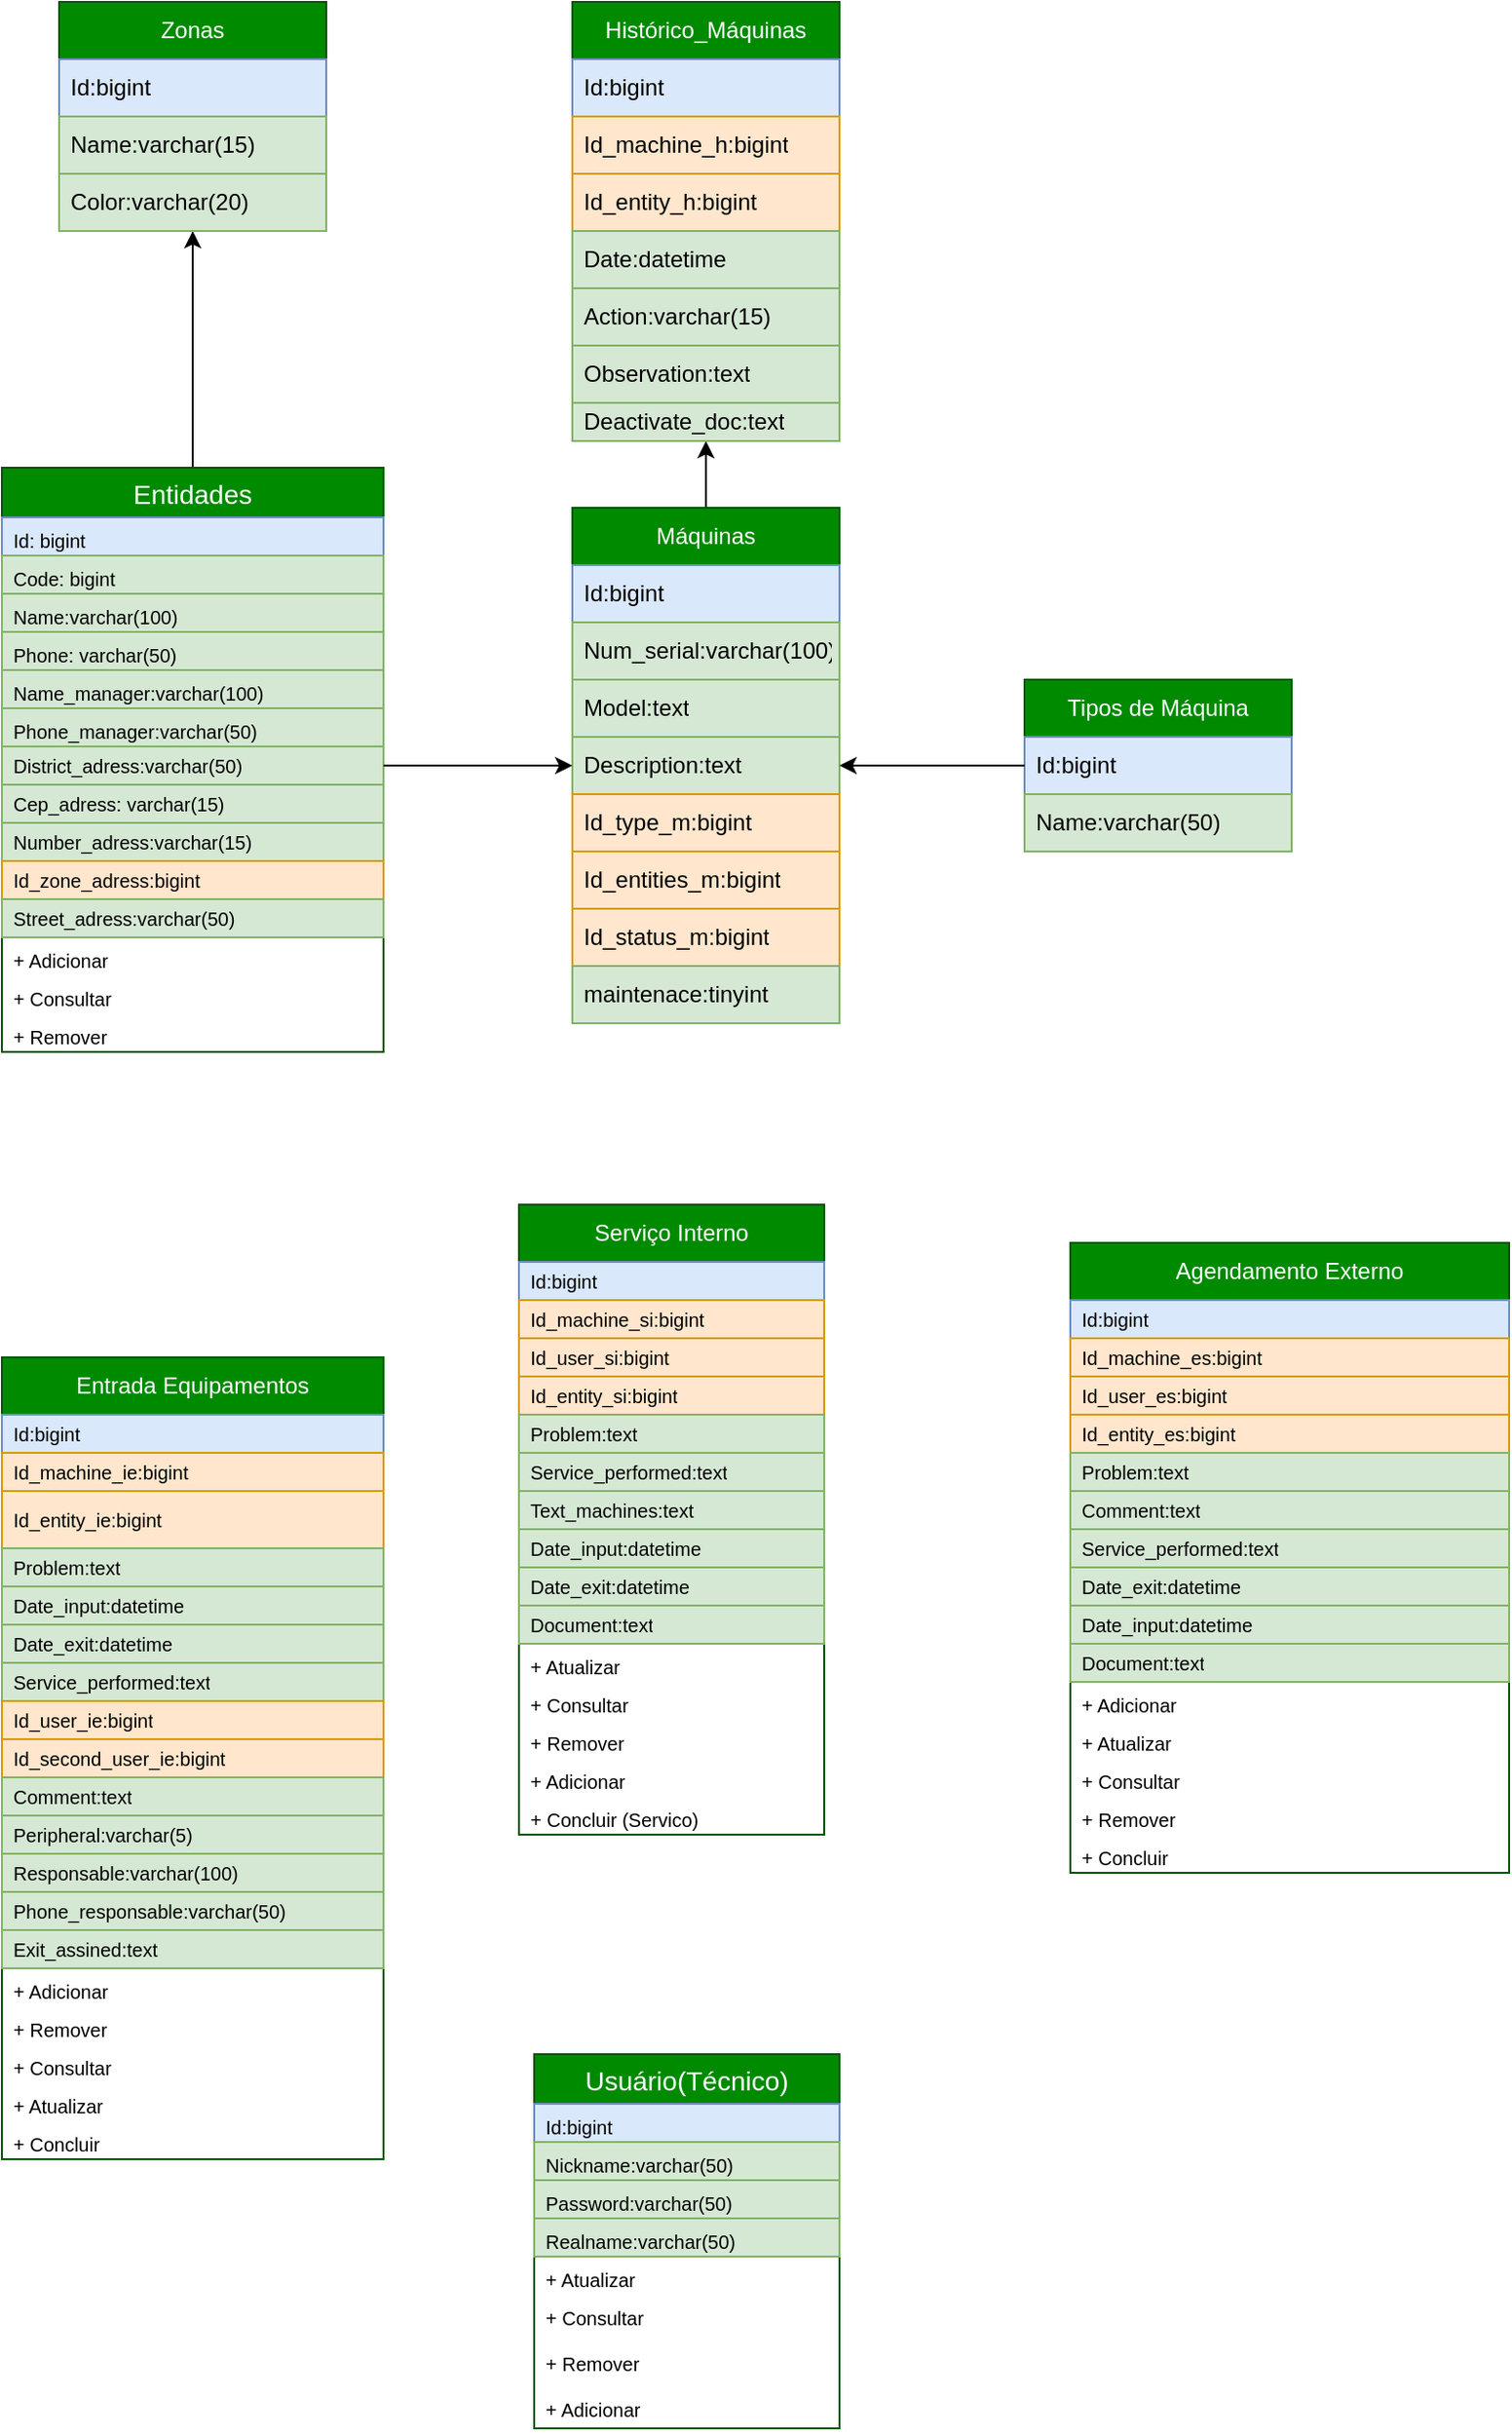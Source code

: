 <mxfile version="21.6.7" type="github">
  <diagram id="jhH0rVAZ2vCAp0ZQUBY2" name="Página-1">
    <mxGraphModel dx="2200" dy="2364" grid="1" gridSize="10" guides="1" tooltips="1" connect="1" arrows="1" fold="1" page="1" pageScale="1" pageWidth="827" pageHeight="1169" math="0" shadow="0">
      <root>
        <mxCell id="0" />
        <mxCell id="1" parent="0" />
        <mxCell id="HRyGoy-bqbEOZROaMwTN-1" value="Usuário(Técnico)" style="swimlane;fontStyle=0;childLayout=stackLayout;horizontal=1;startSize=26;horizontalStack=0;resizeParent=1;resizeParentMax=0;resizeLast=0;collapsible=1;marginBottom=0;align=center;fontSize=14;fillColor=#008a00;fontColor=#ffffff;strokeColor=#005700;" parent="1" vertex="1">
          <mxGeometry x="309" y="635" width="160" height="196" as="geometry" />
        </mxCell>
        <mxCell id="HRyGoy-bqbEOZROaMwTN-2" value="Id:bigint" style="text;strokeColor=#6c8ebf;fillColor=#dae8fc;spacingLeft=4;spacingRight=4;overflow=hidden;rotatable=0;points=[[0,0.5],[1,0.5]];portConstraint=eastwest;fontSize=10;spacing=2;spacingTop=0;" parent="HRyGoy-bqbEOZROaMwTN-1" vertex="1">
          <mxGeometry y="26" width="160" height="20" as="geometry" />
        </mxCell>
        <mxCell id="HRyGoy-bqbEOZROaMwTN-3" value="Nickname:varchar(50)" style="text;strokeColor=#82b366;fillColor=#d5e8d4;spacingLeft=4;spacingRight=4;overflow=hidden;rotatable=0;points=[[0,0.5],[1,0.5]];portConstraint=eastwest;fontSize=10;spacing=2;spacingTop=0;" parent="HRyGoy-bqbEOZROaMwTN-1" vertex="1">
          <mxGeometry y="46" width="160" height="20" as="geometry" />
        </mxCell>
        <mxCell id="HRyGoy-bqbEOZROaMwTN-4" value="Password:varchar(50)" style="text;strokeColor=#82b366;fillColor=#d5e8d4;spacingLeft=4;spacingRight=4;overflow=hidden;rotatable=0;points=[[0,0.5],[1,0.5]];portConstraint=eastwest;fontSize=10;spacing=2;spacingTop=0;" parent="HRyGoy-bqbEOZROaMwTN-1" vertex="1">
          <mxGeometry y="66" width="160" height="20" as="geometry" />
        </mxCell>
        <mxCell id="HRyGoy-bqbEOZROaMwTN-5" value="Realname:varchar(50)" style="text;strokeColor=#82b366;fillColor=#d5e8d4;spacingLeft=4;spacingRight=4;overflow=hidden;rotatable=0;points=[[0,0.5],[1,0.5]];portConstraint=eastwest;fontSize=10;spacing=2;spacingTop=0;" parent="HRyGoy-bqbEOZROaMwTN-1" vertex="1">
          <mxGeometry y="86" width="160" height="20" as="geometry" />
        </mxCell>
        <mxCell id="HRyGoy-bqbEOZROaMwTN-100" value="+ Atualizar" style="text;spacingLeft=4;spacingRight=4;overflow=hidden;rotatable=0;points=[[0,0.5],[1,0.5]];portConstraint=eastwest;fontSize=10;" parent="HRyGoy-bqbEOZROaMwTN-1" vertex="1">
          <mxGeometry y="106" width="160" height="20" as="geometry" />
        </mxCell>
        <mxCell id="HRyGoy-bqbEOZROaMwTN-99" value="+ Consultar" style="text;spacingLeft=4;spacingRight=4;overflow=hidden;rotatable=0;points=[[0,0.5],[1,0.5]];portConstraint=eastwest;fontSize=10;" parent="HRyGoy-bqbEOZROaMwTN-1" vertex="1">
          <mxGeometry y="126" width="160" height="24" as="geometry" />
        </mxCell>
        <mxCell id="HRyGoy-bqbEOZROaMwTN-98" value="+ Remover" style="text;spacingLeft=4;spacingRight=4;overflow=hidden;rotatable=0;points=[[0,0.5],[1,0.5]];portConstraint=eastwest;fontSize=10;" parent="HRyGoy-bqbEOZROaMwTN-1" vertex="1">
          <mxGeometry y="150" width="160" height="24" as="geometry" />
        </mxCell>
        <mxCell id="HRyGoy-bqbEOZROaMwTN-101" value="+ Adicionar" style="text;spacingLeft=4;spacingRight=4;overflow=hidden;rotatable=0;points=[[0,0.5],[1,0.5]];portConstraint=eastwest;fontSize=10;" parent="HRyGoy-bqbEOZROaMwTN-1" vertex="1">
          <mxGeometry y="174" width="160" height="22" as="geometry" />
        </mxCell>
        <mxCell id="5Dbo4IFUf-cEWgBnjJbT-6" style="edgeStyle=orthogonalEdgeStyle;rounded=0;orthogonalLoop=1;jettySize=auto;html=1;entryX=0.5;entryY=1;entryDx=0;entryDy=0;" parent="1" source="HRyGoy-bqbEOZROaMwTN-12" target="J3NY9IiLI2Scwx7a_72_-1" edge="1">
          <mxGeometry relative="1" as="geometry" />
        </mxCell>
        <mxCell id="HRyGoy-bqbEOZROaMwTN-12" value="Entidades" style="swimlane;fontStyle=0;childLayout=stackLayout;horizontal=1;startSize=26;horizontalStack=0;resizeParent=1;resizeParentMax=0;resizeLast=0;collapsible=1;marginBottom=0;align=center;fontSize=14;fillColor=#008a00;fontColor=#ffffff;strokeColor=#005700;" parent="1" vertex="1">
          <mxGeometry x="30" y="-196" width="200" height="306" as="geometry" />
        </mxCell>
        <mxCell id="HRyGoy-bqbEOZROaMwTN-13" value="Id: bigint" style="text;strokeColor=#6c8ebf;fillColor=#dae8fc;spacingLeft=4;spacingRight=4;overflow=hidden;rotatable=0;points=[[0,0.5],[1,0.5]];portConstraint=eastwest;fontSize=10;" parent="HRyGoy-bqbEOZROaMwTN-12" vertex="1">
          <mxGeometry y="26" width="200" height="20" as="geometry" />
        </mxCell>
        <mxCell id="rhLS4Nic2qTSWlhyDRIB-1" value="Code: bigint" style="text;strokeColor=#82b366;fillColor=#d5e8d4;spacingLeft=4;spacingRight=4;overflow=hidden;rotatable=0;points=[[0,0.5],[1,0.5]];portConstraint=eastwest;fontSize=10;" parent="HRyGoy-bqbEOZROaMwTN-12" vertex="1">
          <mxGeometry y="46" width="200" height="20" as="geometry" />
        </mxCell>
        <mxCell id="HRyGoy-bqbEOZROaMwTN-14" value="Name:varchar(100)" style="text;strokeColor=#82b366;fillColor=#d5e8d4;spacingLeft=4;spacingRight=4;overflow=hidden;rotatable=0;points=[[0,0.5],[1,0.5]];portConstraint=eastwest;fontSize=10;" parent="HRyGoy-bqbEOZROaMwTN-12" vertex="1">
          <mxGeometry y="66" width="200" height="20" as="geometry" />
        </mxCell>
        <mxCell id="HRyGoy-bqbEOZROaMwTN-17" value="Phone: varchar(50)" style="text;strokeColor=#82b366;fillColor=#d5e8d4;spacingLeft=4;spacingRight=4;overflow=hidden;rotatable=0;points=[[0,0.5],[1,0.5]];portConstraint=eastwest;fontSize=10;" parent="HRyGoy-bqbEOZROaMwTN-12" vertex="1">
          <mxGeometry y="86" width="200" height="20" as="geometry" />
        </mxCell>
        <mxCell id="HRyGoy-bqbEOZROaMwTN-18" value="Name_manager:varchar(100)" style="text;strokeColor=#82b366;fillColor=#d5e8d4;spacingLeft=4;spacingRight=4;overflow=hidden;rotatable=0;points=[[0,0.5],[1,0.5]];portConstraint=eastwest;fontSize=10;" parent="HRyGoy-bqbEOZROaMwTN-12" vertex="1">
          <mxGeometry y="106" width="200" height="20" as="geometry" />
        </mxCell>
        <mxCell id="HRyGoy-bqbEOZROaMwTN-19" value="Phone_manager:varchar(50)" style="text;strokeColor=#82b366;fillColor=#d5e8d4;spacingLeft=4;spacingRight=4;overflow=hidden;rotatable=0;points=[[0,0.5],[1,0.5]];portConstraint=eastwest;fontSize=10;" parent="HRyGoy-bqbEOZROaMwTN-12" vertex="1">
          <mxGeometry y="126" width="200" height="20" as="geometry" />
        </mxCell>
        <mxCell id="HRyGoy-bqbEOZROaMwTN-63" value="District_adress:varchar(50)" style="text;strokeColor=#82b366;fillColor=#d5e8d4;align=left;verticalAlign=middle;spacingLeft=4;spacingRight=4;overflow=hidden;points=[[0,0.5],[1,0.5]];portConstraint=eastwest;rotatable=0;whiteSpace=wrap;html=1;fontSize=10;" parent="HRyGoy-bqbEOZROaMwTN-12" vertex="1">
          <mxGeometry y="146" width="200" height="20" as="geometry" />
        </mxCell>
        <mxCell id="HRyGoy-bqbEOZROaMwTN-67" value="Cep_adress: varchar(15)" style="text;strokeColor=#82b366;fillColor=#d5e8d4;align=left;verticalAlign=middle;spacingLeft=4;spacingRight=4;overflow=hidden;points=[[0,0.5],[1,0.5]];portConstraint=eastwest;rotatable=0;whiteSpace=wrap;html=1;fontSize=10;" parent="HRyGoy-bqbEOZROaMwTN-12" vertex="1">
          <mxGeometry y="166" width="200" height="20" as="geometry" />
        </mxCell>
        <mxCell id="HRyGoy-bqbEOZROaMwTN-66" value="Number_adress:varchar(15)" style="text;strokeColor=#82b366;fillColor=#d5e8d4;align=left;verticalAlign=middle;spacingLeft=4;spacingRight=4;overflow=hidden;points=[[0,0.5],[1,0.5]];portConstraint=eastwest;rotatable=0;whiteSpace=wrap;html=1;fontSize=10;" parent="HRyGoy-bqbEOZROaMwTN-12" vertex="1">
          <mxGeometry y="186" width="200" height="20" as="geometry" />
        </mxCell>
        <mxCell id="HRyGoy-bqbEOZROaMwTN-65" value="Id_zone_adress:bigint" style="text;strokeColor=#d79b00;fillColor=#ffe6cc;align=left;verticalAlign=middle;spacingLeft=4;spacingRight=4;overflow=hidden;points=[[0,0.5],[1,0.5]];portConstraint=eastwest;rotatable=0;whiteSpace=wrap;html=1;fontSize=10;" parent="HRyGoy-bqbEOZROaMwTN-12" vertex="1">
          <mxGeometry y="206" width="200" height="20" as="geometry" />
        </mxCell>
        <mxCell id="HRyGoy-bqbEOZROaMwTN-64" value="Street_adress:varchar(50)" style="text;strokeColor=#82b366;fillColor=#d5e8d4;align=left;verticalAlign=middle;spacingLeft=4;spacingRight=4;overflow=hidden;points=[[0,0.5],[1,0.5]];portConstraint=eastwest;rotatable=0;whiteSpace=wrap;html=1;fontSize=10;" parent="HRyGoy-bqbEOZROaMwTN-12" vertex="1">
          <mxGeometry y="226" width="200" height="20" as="geometry" />
        </mxCell>
        <mxCell id="HRyGoy-bqbEOZROaMwTN-79" value="+ Adicionar" style="text;spacingLeft=4;spacingRight=4;overflow=hidden;rotatable=0;points=[[0,0.5],[1,0.5]];portConstraint=eastwest;fontSize=10;" parent="HRyGoy-bqbEOZROaMwTN-12" vertex="1">
          <mxGeometry y="246" width="200" height="20" as="geometry" />
        </mxCell>
        <mxCell id="HRyGoy-bqbEOZROaMwTN-80" value="+ Consultar" style="text;spacingLeft=4;spacingRight=4;overflow=hidden;rotatable=0;points=[[0,0.5],[1,0.5]];portConstraint=eastwest;fontSize=10;" parent="HRyGoy-bqbEOZROaMwTN-12" vertex="1">
          <mxGeometry y="266" width="200" height="20" as="geometry" />
        </mxCell>
        <mxCell id="HRyGoy-bqbEOZROaMwTN-81" value="+ Remover" style="text;spacingLeft=4;spacingRight=4;overflow=hidden;rotatable=0;points=[[0,0.5],[1,0.5]];portConstraint=eastwest;fontSize=10;" parent="HRyGoy-bqbEOZROaMwTN-12" vertex="1">
          <mxGeometry y="286" width="200" height="20" as="geometry" />
        </mxCell>
        <mxCell id="HRyGoy-bqbEOZROaMwTN-20" value="Entrada Equipamentos" style="swimlane;fontStyle=0;childLayout=stackLayout;horizontal=1;startSize=30;horizontalStack=0;resizeParent=1;resizeParentMax=0;resizeLast=0;collapsible=1;marginBottom=0;whiteSpace=wrap;html=1;fillColor=#008a00;fontColor=#ffffff;strokeColor=#005700;" parent="1" vertex="1">
          <mxGeometry x="30" y="270" width="200" height="420" as="geometry" />
        </mxCell>
        <mxCell id="HRyGoy-bqbEOZROaMwTN-21" value="Id:bigint" style="text;strokeColor=#6c8ebf;fillColor=#dae8fc;align=left;verticalAlign=middle;spacingLeft=4;spacingRight=4;overflow=hidden;points=[[0,0.5],[1,0.5]];portConstraint=eastwest;rotatable=0;whiteSpace=wrap;html=1;fontSize=10;" parent="HRyGoy-bqbEOZROaMwTN-20" vertex="1">
          <mxGeometry y="30" width="200" height="20" as="geometry" />
        </mxCell>
        <mxCell id="HRyGoy-bqbEOZROaMwTN-22" value="Id_machine_ie:bigint" style="text;strokeColor=#d79b00;fillColor=#ffe6cc;align=left;verticalAlign=middle;spacingLeft=4;spacingRight=4;overflow=hidden;points=[[0,0.5],[1,0.5]];portConstraint=eastwest;rotatable=0;whiteSpace=wrap;html=1;fontSize=10;" parent="HRyGoy-bqbEOZROaMwTN-20" vertex="1">
          <mxGeometry y="50" width="200" height="20" as="geometry" />
        </mxCell>
        <mxCell id="QohuGBd5x0z0jERMGqDr-1" value="Id_entity_ie:bigint" style="text;strokeColor=#d79b00;fillColor=#ffe6cc;align=left;verticalAlign=middle;spacingLeft=4;spacingRight=4;overflow=hidden;points=[[0,0.5],[1,0.5]];portConstraint=eastwest;rotatable=0;whiteSpace=wrap;html=1;fontSize=10;" parent="HRyGoy-bqbEOZROaMwTN-20" vertex="1">
          <mxGeometry y="70" width="200" height="30" as="geometry" />
        </mxCell>
        <mxCell id="HRyGoy-bqbEOZROaMwTN-28" value="Problem:text" style="text;strokeColor=#82b366;fillColor=#d5e8d4;align=left;verticalAlign=middle;spacingLeft=4;spacingRight=4;overflow=hidden;points=[[0,0.5],[1,0.5]];portConstraint=eastwest;rotatable=0;whiteSpace=wrap;html=1;fontSize=10;" parent="HRyGoy-bqbEOZROaMwTN-20" vertex="1">
          <mxGeometry y="100" width="200" height="20" as="geometry" />
        </mxCell>
        <mxCell id="HRyGoy-bqbEOZROaMwTN-26" value="Date_input:datetime" style="text;strokeColor=#82b366;fillColor=#d5e8d4;align=left;verticalAlign=middle;spacingLeft=4;spacingRight=4;overflow=hidden;points=[[0,0.5],[1,0.5]];portConstraint=eastwest;rotatable=0;whiteSpace=wrap;html=1;fontSize=10;" parent="HRyGoy-bqbEOZROaMwTN-20" vertex="1">
          <mxGeometry y="120" width="200" height="20" as="geometry" />
        </mxCell>
        <mxCell id="HRyGoy-bqbEOZROaMwTN-25" value="Date_exit:datetime" style="text;strokeColor=#82b366;fillColor=#d5e8d4;align=left;verticalAlign=middle;spacingLeft=4;spacingRight=4;overflow=hidden;points=[[0,0.5],[1,0.5]];portConstraint=eastwest;rotatable=0;whiteSpace=wrap;html=1;fontSize=10;" parent="HRyGoy-bqbEOZROaMwTN-20" vertex="1">
          <mxGeometry y="140" width="200" height="20" as="geometry" />
        </mxCell>
        <mxCell id="HRyGoy-bqbEOZROaMwTN-60" value="Service_performed:text" style="text;strokeColor=#82b366;fillColor=#d5e8d4;align=left;verticalAlign=middle;spacingLeft=4;spacingRight=4;overflow=hidden;points=[[0,0.5],[1,0.5]];portConstraint=eastwest;rotatable=0;whiteSpace=wrap;html=1;fontSize=10;" parent="HRyGoy-bqbEOZROaMwTN-20" vertex="1">
          <mxGeometry y="160" width="200" height="20" as="geometry" />
        </mxCell>
        <mxCell id="HRyGoy-bqbEOZROaMwTN-27" value="Id_user_ie:bigint" style="text;strokeColor=#d79b00;fillColor=#ffe6cc;align=left;verticalAlign=middle;spacingLeft=4;spacingRight=4;overflow=hidden;points=[[0,0.5],[1,0.5]];portConstraint=eastwest;rotatable=0;whiteSpace=wrap;html=1;fontSize=10;" parent="HRyGoy-bqbEOZROaMwTN-20" vertex="1">
          <mxGeometry y="180" width="200" height="20" as="geometry" />
        </mxCell>
        <mxCell id="5Dbo4IFUf-cEWgBnjJbT-16" value="Id_second_user_ie:bigint" style="text;strokeColor=#d79b00;fillColor=#ffe6cc;align=left;verticalAlign=middle;spacingLeft=4;spacingRight=4;overflow=hidden;points=[[0,0.5],[1,0.5]];portConstraint=eastwest;rotatable=0;whiteSpace=wrap;html=1;fontSize=10;" parent="HRyGoy-bqbEOZROaMwTN-20" vertex="1">
          <mxGeometry y="200" width="200" height="20" as="geometry" />
        </mxCell>
        <mxCell id="HRyGoy-bqbEOZROaMwTN-55" value="Comment:text" style="text;strokeColor=#82b366;fillColor=#d5e8d4;align=left;verticalAlign=middle;spacingLeft=4;spacingRight=4;overflow=hidden;points=[[0,0.5],[1,0.5]];portConstraint=eastwest;rotatable=0;whiteSpace=wrap;html=1;fontSize=10;" parent="HRyGoy-bqbEOZROaMwTN-20" vertex="1">
          <mxGeometry y="220" width="200" height="20" as="geometry" />
        </mxCell>
        <mxCell id="5Dbo4IFUf-cEWgBnjJbT-13" value="Peripheral:varchar(5)" style="text;strokeColor=#82b366;fillColor=#d5e8d4;align=left;verticalAlign=middle;spacingLeft=4;spacingRight=4;overflow=hidden;points=[[0,0.5],[1,0.5]];portConstraint=eastwest;rotatable=0;whiteSpace=wrap;html=1;fontSize=10;" parent="HRyGoy-bqbEOZROaMwTN-20" vertex="1">
          <mxGeometry y="240" width="200" height="20" as="geometry" />
        </mxCell>
        <mxCell id="5Dbo4IFUf-cEWgBnjJbT-14" value="Responsable:varchar(100)" style="text;strokeColor=#82b366;fillColor=#d5e8d4;align=left;verticalAlign=middle;spacingLeft=4;spacingRight=4;overflow=hidden;points=[[0,0.5],[1,0.5]];portConstraint=eastwest;rotatable=0;whiteSpace=wrap;html=1;fontSize=10;" parent="HRyGoy-bqbEOZROaMwTN-20" vertex="1">
          <mxGeometry y="260" width="200" height="20" as="geometry" />
        </mxCell>
        <mxCell id="5Dbo4IFUf-cEWgBnjJbT-15" value="Phone_responsable:varchar(50)" style="text;strokeColor=#82b366;fillColor=#d5e8d4;align=left;verticalAlign=middle;spacingLeft=4;spacingRight=4;overflow=hidden;points=[[0,0.5],[1,0.5]];portConstraint=eastwest;rotatable=0;whiteSpace=wrap;html=1;fontSize=10;" parent="HRyGoy-bqbEOZROaMwTN-20" vertex="1">
          <mxGeometry y="280" width="200" height="20" as="geometry" />
        </mxCell>
        <mxCell id="5Dbo4IFUf-cEWgBnjJbT-17" value="Exit_assined:text" style="text;strokeColor=#82b366;fillColor=#d5e8d4;align=left;verticalAlign=middle;spacingLeft=4;spacingRight=4;overflow=hidden;points=[[0,0.5],[1,0.5]];portConstraint=eastwest;rotatable=0;whiteSpace=wrap;html=1;fontSize=10;" parent="HRyGoy-bqbEOZROaMwTN-20" vertex="1">
          <mxGeometry y="300" width="200" height="20" as="geometry" />
        </mxCell>
        <mxCell id="HRyGoy-bqbEOZROaMwTN-85" value="+ Adicionar" style="text;spacingLeft=4;spacingRight=4;overflow=hidden;rotatable=0;points=[[0,0.5],[1,0.5]];portConstraint=eastwest;fontSize=10;" parent="HRyGoy-bqbEOZROaMwTN-20" vertex="1">
          <mxGeometry y="320" width="200" height="20" as="geometry" />
        </mxCell>
        <mxCell id="HRyGoy-bqbEOZROaMwTN-87" value="+ Remover" style="text;spacingLeft=4;spacingRight=4;overflow=hidden;rotatable=0;points=[[0,0.5],[1,0.5]];portConstraint=eastwest;fontSize=10;" parent="HRyGoy-bqbEOZROaMwTN-20" vertex="1">
          <mxGeometry y="340" width="200" height="20" as="geometry" />
        </mxCell>
        <mxCell id="HRyGoy-bqbEOZROaMwTN-86" value="+ Consultar" style="text;spacingLeft=4;spacingRight=4;overflow=hidden;rotatable=0;points=[[0,0.5],[1,0.5]];portConstraint=eastwest;fontSize=10;" parent="HRyGoy-bqbEOZROaMwTN-20" vertex="1">
          <mxGeometry y="360" width="200" height="20" as="geometry" />
        </mxCell>
        <mxCell id="HRyGoy-bqbEOZROaMwTN-88" value="+ Atualizar" style="text;spacingLeft=4;spacingRight=4;overflow=hidden;rotatable=0;points=[[0,0.5],[1,0.5]];portConstraint=eastwest;fontSize=10;" parent="HRyGoy-bqbEOZROaMwTN-20" vertex="1">
          <mxGeometry y="380" width="200" height="20" as="geometry" />
        </mxCell>
        <mxCell id="rhLS4Nic2qTSWlhyDRIB-2" value="+ Concluir" style="text;spacingLeft=4;spacingRight=4;overflow=hidden;rotatable=0;points=[[0,0.5],[1,0.5]];portConstraint=eastwest;fontSize=10;" parent="HRyGoy-bqbEOZROaMwTN-20" vertex="1">
          <mxGeometry y="400" width="200" height="20" as="geometry" />
        </mxCell>
        <mxCell id="HRyGoy-bqbEOZROaMwTN-33" value="Agendamento Externo" style="swimlane;fontStyle=0;childLayout=stackLayout;horizontal=1;startSize=30;horizontalStack=0;resizeParent=1;resizeParentMax=0;resizeLast=0;collapsible=1;marginBottom=0;whiteSpace=wrap;html=1;fillColor=#008a00;strokeColor=#005700;fontColor=#ffffff;" parent="1" vertex="1">
          <mxGeometry x="590" y="210" width="230" height="330" as="geometry" />
        </mxCell>
        <mxCell id="HRyGoy-bqbEOZROaMwTN-34" value="Id:bigint" style="text;strokeColor=#6c8ebf;fillColor=#dae8fc;align=left;verticalAlign=middle;spacingLeft=4;spacingRight=4;overflow=hidden;points=[[0,0.5],[1,0.5]];portConstraint=eastwest;rotatable=0;whiteSpace=wrap;html=1;fontSize=10;" parent="HRyGoy-bqbEOZROaMwTN-33" vertex="1">
          <mxGeometry y="30" width="230" height="20" as="geometry" />
        </mxCell>
        <mxCell id="HRyGoy-bqbEOZROaMwTN-37" value="Id_machine_es:bigint" style="text;strokeColor=#d79b00;fillColor=#ffe6cc;align=left;verticalAlign=middle;spacingLeft=4;spacingRight=4;overflow=hidden;points=[[0,0.5],[1,0.5]];portConstraint=eastwest;rotatable=0;whiteSpace=wrap;html=1;fontSize=10;" parent="HRyGoy-bqbEOZROaMwTN-33" vertex="1">
          <mxGeometry y="50" width="230" height="20" as="geometry" />
        </mxCell>
        <mxCell id="QohuGBd5x0z0jERMGqDr-4" value="Id_user_es:bigint" style="text;strokeColor=#d79b00;fillColor=#ffe6cc;align=left;verticalAlign=middle;spacingLeft=4;spacingRight=4;overflow=hidden;points=[[0,0.5],[1,0.5]];portConstraint=eastwest;rotatable=0;whiteSpace=wrap;html=1;fontSize=10;" parent="HRyGoy-bqbEOZROaMwTN-33" vertex="1">
          <mxGeometry y="70" width="230" height="20" as="geometry" />
        </mxCell>
        <mxCell id="HRyGoy-bqbEOZROaMwTN-58" value="Id_entity_es:bigint" style="text;strokeColor=#d79b00;fillColor=#ffe6cc;align=left;verticalAlign=middle;spacingLeft=4;spacingRight=4;overflow=hidden;points=[[0,0.5],[1,0.5]];portConstraint=eastwest;rotatable=0;whiteSpace=wrap;html=1;fontSize=10;" parent="HRyGoy-bqbEOZROaMwTN-33" vertex="1">
          <mxGeometry y="90" width="230" height="20" as="geometry" />
        </mxCell>
        <mxCell id="HRyGoy-bqbEOZROaMwTN-42" value="Problem:text" style="text;strokeColor=#82b366;fillColor=#d5e8d4;align=left;verticalAlign=middle;spacingLeft=4;spacingRight=4;overflow=hidden;points=[[0,0.5],[1,0.5]];portConstraint=eastwest;rotatable=0;whiteSpace=wrap;html=1;fontSize=10;" parent="HRyGoy-bqbEOZROaMwTN-33" vertex="1">
          <mxGeometry y="110" width="230" height="20" as="geometry" />
        </mxCell>
        <mxCell id="HRyGoy-bqbEOZROaMwTN-41" value="Comment:text" style="text;strokeColor=#82b366;fillColor=#d5e8d4;align=left;verticalAlign=middle;spacingLeft=4;spacingRight=4;overflow=hidden;points=[[0,0.5],[1,0.5]];portConstraint=eastwest;rotatable=0;whiteSpace=wrap;html=1;fontSize=10;" parent="HRyGoy-bqbEOZROaMwTN-33" vertex="1">
          <mxGeometry y="130" width="230" height="20" as="geometry" />
        </mxCell>
        <mxCell id="HRyGoy-bqbEOZROaMwTN-56" value="Service_performed:text" style="text;strokeColor=#82b366;fillColor=#d5e8d4;align=left;verticalAlign=middle;spacingLeft=4;spacingRight=4;overflow=hidden;points=[[0,0.5],[1,0.5]];portConstraint=eastwest;rotatable=0;whiteSpace=wrap;html=1;fontSize=10;" parent="HRyGoy-bqbEOZROaMwTN-33" vertex="1">
          <mxGeometry y="150" width="230" height="20" as="geometry" />
        </mxCell>
        <mxCell id="5Dbo4IFUf-cEWgBnjJbT-27" value="Date_exit:datetime" style="text;strokeColor=#82b366;fillColor=#d5e8d4;align=left;verticalAlign=middle;spacingLeft=4;spacingRight=4;overflow=hidden;points=[[0,0.5],[1,0.5]];portConstraint=eastwest;rotatable=0;whiteSpace=wrap;html=1;fontSize=10;" parent="HRyGoy-bqbEOZROaMwTN-33" vertex="1">
          <mxGeometry y="170" width="230" height="20" as="geometry" />
        </mxCell>
        <mxCell id="5Dbo4IFUf-cEWgBnjJbT-28" value="Date_input:datetime" style="text;strokeColor=#82b366;fillColor=#d5e8d4;align=left;verticalAlign=middle;spacingLeft=4;spacingRight=4;overflow=hidden;points=[[0,0.5],[1,0.5]];portConstraint=eastwest;rotatable=0;whiteSpace=wrap;html=1;fontSize=10;" parent="HRyGoy-bqbEOZROaMwTN-33" vertex="1">
          <mxGeometry y="190" width="230" height="20" as="geometry" />
        </mxCell>
        <mxCell id="5Dbo4IFUf-cEWgBnjJbT-29" value="Document:text" style="text;strokeColor=#82b366;fillColor=#d5e8d4;align=left;verticalAlign=middle;spacingLeft=4;spacingRight=4;overflow=hidden;points=[[0,0.5],[1,0.5]];portConstraint=eastwest;rotatable=0;whiteSpace=wrap;html=1;fontSize=10;" parent="HRyGoy-bqbEOZROaMwTN-33" vertex="1">
          <mxGeometry y="210" width="230" height="20" as="geometry" />
        </mxCell>
        <mxCell id="HRyGoy-bqbEOZROaMwTN-89" value="+ Adicionar" style="text;spacingLeft=4;spacingRight=4;overflow=hidden;rotatable=0;points=[[0,0.5],[1,0.5]];portConstraint=eastwest;fontSize=10;" parent="HRyGoy-bqbEOZROaMwTN-33" vertex="1">
          <mxGeometry y="230" width="230" height="20" as="geometry" />
        </mxCell>
        <mxCell id="HRyGoy-bqbEOZROaMwTN-92" value="+ Atualizar" style="text;spacingLeft=4;spacingRight=4;overflow=hidden;rotatable=0;points=[[0,0.5],[1,0.5]];portConstraint=eastwest;fontSize=10;" parent="HRyGoy-bqbEOZROaMwTN-33" vertex="1">
          <mxGeometry y="250" width="230" height="20" as="geometry" />
        </mxCell>
        <mxCell id="HRyGoy-bqbEOZROaMwTN-91" value="+ Consultar" style="text;spacingLeft=4;spacingRight=4;overflow=hidden;rotatable=0;points=[[0,0.5],[1,0.5]];portConstraint=eastwest;fontSize=10;" parent="HRyGoy-bqbEOZROaMwTN-33" vertex="1">
          <mxGeometry y="270" width="230" height="20" as="geometry" />
        </mxCell>
        <mxCell id="HRyGoy-bqbEOZROaMwTN-90" value="+ Remover" style="text;spacingLeft=4;spacingRight=4;overflow=hidden;rotatable=0;points=[[0,0.5],[1,0.5]];portConstraint=eastwest;fontSize=10;" parent="HRyGoy-bqbEOZROaMwTN-33" vertex="1">
          <mxGeometry y="290" width="230" height="20" as="geometry" />
        </mxCell>
        <mxCell id="5Dbo4IFUf-cEWgBnjJbT-30" value="+ Concluir" style="text;spacingLeft=4;spacingRight=4;overflow=hidden;rotatable=0;points=[[0,0.5],[1,0.5]];portConstraint=eastwest;fontSize=10;" parent="HRyGoy-bqbEOZROaMwTN-33" vertex="1">
          <mxGeometry y="310" width="230" height="20" as="geometry" />
        </mxCell>
        <mxCell id="HRyGoy-bqbEOZROaMwTN-44" value="Serviço Interno" style="swimlane;fontStyle=0;childLayout=stackLayout;horizontal=1;startSize=30;horizontalStack=0;resizeParent=1;resizeParentMax=0;resizeLast=0;collapsible=1;marginBottom=0;whiteSpace=wrap;html=1;fillColor=#008a00;fontColor=#ffffff;strokeColor=#005700;" parent="1" vertex="1">
          <mxGeometry x="301" y="190" width="160" height="330" as="geometry" />
        </mxCell>
        <mxCell id="HRyGoy-bqbEOZROaMwTN-45" value="Id:bigint" style="text;strokeColor=#6c8ebf;fillColor=#dae8fc;align=left;verticalAlign=middle;spacingLeft=4;spacingRight=4;overflow=hidden;points=[[0,0.5],[1,0.5]];portConstraint=eastwest;rotatable=0;whiteSpace=wrap;html=1;fontSize=10;" parent="HRyGoy-bqbEOZROaMwTN-44" vertex="1">
          <mxGeometry y="30" width="160" height="20" as="geometry" />
        </mxCell>
        <mxCell id="HRyGoy-bqbEOZROaMwTN-53" value="Id_machine_si:bigint" style="text;strokeColor=#d79b00;fillColor=#ffe6cc;align=left;verticalAlign=middle;spacingLeft=4;spacingRight=4;overflow=hidden;points=[[0,0.5],[1,0.5]];portConstraint=eastwest;rotatable=0;whiteSpace=wrap;html=1;fontSize=10;" parent="HRyGoy-bqbEOZROaMwTN-44" vertex="1">
          <mxGeometry y="50" width="160" height="20" as="geometry" />
        </mxCell>
        <mxCell id="QohuGBd5x0z0jERMGqDr-5" value="Id_user_si:bigint" style="text;strokeColor=#d79b00;fillColor=#ffe6cc;align=left;verticalAlign=middle;spacingLeft=4;spacingRight=4;overflow=hidden;points=[[0,0.5],[1,0.5]];portConstraint=eastwest;rotatable=0;whiteSpace=wrap;html=1;fontSize=10;" parent="HRyGoy-bqbEOZROaMwTN-44" vertex="1">
          <mxGeometry y="70" width="160" height="20" as="geometry" />
        </mxCell>
        <mxCell id="HRyGoy-bqbEOZROaMwTN-59" value="Id_entity_si:bigint" style="text;strokeColor=#d79b00;fillColor=#ffe6cc;align=left;verticalAlign=middle;spacingLeft=4;spacingRight=4;overflow=hidden;points=[[0,0.5],[1,0.5]];portConstraint=eastwest;rotatable=0;whiteSpace=wrap;html=1;fontSize=10;" parent="HRyGoy-bqbEOZROaMwTN-44" vertex="1">
          <mxGeometry y="90" width="160" height="20" as="geometry" />
        </mxCell>
        <mxCell id="HRyGoy-bqbEOZROaMwTN-47" value="Problem:text" style="text;strokeColor=#82b366;fillColor=#d5e8d4;align=left;verticalAlign=middle;spacingLeft=4;spacingRight=4;overflow=hidden;points=[[0,0.5],[1,0.5]];portConstraint=eastwest;rotatable=0;whiteSpace=wrap;html=1;fontSize=10;" parent="HRyGoy-bqbEOZROaMwTN-44" vertex="1">
          <mxGeometry y="110" width="160" height="20" as="geometry" />
        </mxCell>
        <mxCell id="HRyGoy-bqbEOZROaMwTN-57" value="Service_performed:text" style="text;strokeColor=#82b366;fillColor=#d5e8d4;align=left;verticalAlign=middle;spacingLeft=4;spacingRight=4;overflow=hidden;points=[[0,0.5],[1,0.5]];portConstraint=eastwest;rotatable=0;whiteSpace=wrap;html=1;fontSize=10;" parent="HRyGoy-bqbEOZROaMwTN-44" vertex="1">
          <mxGeometry y="130" width="160" height="20" as="geometry" />
        </mxCell>
        <mxCell id="5Dbo4IFUf-cEWgBnjJbT-19" value="Text_machines:text" style="text;strokeColor=#82b366;fillColor=#d5e8d4;align=left;verticalAlign=middle;spacingLeft=4;spacingRight=4;overflow=hidden;points=[[0,0.5],[1,0.5]];portConstraint=eastwest;rotatable=0;whiteSpace=wrap;html=1;fontSize=10;" parent="HRyGoy-bqbEOZROaMwTN-44" vertex="1">
          <mxGeometry y="150" width="160" height="20" as="geometry" />
        </mxCell>
        <mxCell id="5Dbo4IFUf-cEWgBnjJbT-20" value="Date_input:datetime" style="text;strokeColor=#82b366;fillColor=#d5e8d4;align=left;verticalAlign=middle;spacingLeft=4;spacingRight=4;overflow=hidden;points=[[0,0.5],[1,0.5]];portConstraint=eastwest;rotatable=0;whiteSpace=wrap;html=1;fontSize=10;" parent="HRyGoy-bqbEOZROaMwTN-44" vertex="1">
          <mxGeometry y="170" width="160" height="20" as="geometry" />
        </mxCell>
        <mxCell id="5Dbo4IFUf-cEWgBnjJbT-21" value="Date_exit:datetime" style="text;strokeColor=#82b366;fillColor=#d5e8d4;align=left;verticalAlign=middle;spacingLeft=4;spacingRight=4;overflow=hidden;points=[[0,0.5],[1,0.5]];portConstraint=eastwest;rotatable=0;whiteSpace=wrap;html=1;fontSize=10;" parent="HRyGoy-bqbEOZROaMwTN-44" vertex="1">
          <mxGeometry y="190" width="160" height="20" as="geometry" />
        </mxCell>
        <mxCell id="5Dbo4IFUf-cEWgBnjJbT-22" value="Document:text" style="text;strokeColor=#82b366;fillColor=#d5e8d4;align=left;verticalAlign=middle;spacingLeft=4;spacingRight=4;overflow=hidden;points=[[0,0.5],[1,0.5]];portConstraint=eastwest;rotatable=0;whiteSpace=wrap;html=1;fontSize=10;" parent="HRyGoy-bqbEOZROaMwTN-44" vertex="1">
          <mxGeometry y="210" width="160" height="20" as="geometry" />
        </mxCell>
        <mxCell id="HRyGoy-bqbEOZROaMwTN-96" value="+ Atualizar" style="text;spacingLeft=4;spacingRight=4;overflow=hidden;rotatable=0;points=[[0,0.5],[1,0.5]];portConstraint=eastwest;fontSize=10;" parent="HRyGoy-bqbEOZROaMwTN-44" vertex="1">
          <mxGeometry y="230" width="160" height="20" as="geometry" />
        </mxCell>
        <mxCell id="HRyGoy-bqbEOZROaMwTN-95" value="+ Consultar" style="text;spacingLeft=4;spacingRight=4;overflow=hidden;rotatable=0;points=[[0,0.5],[1,0.5]];portConstraint=eastwest;fontSize=10;" parent="HRyGoy-bqbEOZROaMwTN-44" vertex="1">
          <mxGeometry y="250" width="160" height="20" as="geometry" />
        </mxCell>
        <mxCell id="HRyGoy-bqbEOZROaMwTN-94" value="+ Remover" style="text;spacingLeft=4;spacingRight=4;overflow=hidden;rotatable=0;points=[[0,0.5],[1,0.5]];portConstraint=eastwest;fontSize=10;" parent="HRyGoy-bqbEOZROaMwTN-44" vertex="1">
          <mxGeometry y="270" width="160" height="20" as="geometry" />
        </mxCell>
        <mxCell id="HRyGoy-bqbEOZROaMwTN-93" value="+ Adicionar" style="text;spacingLeft=4;spacingRight=4;overflow=hidden;rotatable=0;points=[[0,0.5],[1,0.5]];portConstraint=eastwest;fontSize=10;" parent="HRyGoy-bqbEOZROaMwTN-44" vertex="1">
          <mxGeometry y="290" width="160" height="20" as="geometry" />
        </mxCell>
        <mxCell id="rhLS4Nic2qTSWlhyDRIB-3" value="+ Concluir (Servico)" style="text;spacingLeft=4;spacingRight=4;overflow=hidden;rotatable=0;points=[[0,0.5],[1,0.5]];portConstraint=eastwest;fontSize=10;" parent="HRyGoy-bqbEOZROaMwTN-44" vertex="1">
          <mxGeometry y="310" width="160" height="20" as="geometry" />
        </mxCell>
        <mxCell id="5Dbo4IFUf-cEWgBnjJbT-5" style="edgeStyle=orthogonalEdgeStyle;rounded=0;orthogonalLoop=1;jettySize=auto;html=1;entryX=0.5;entryY=1;entryDx=0;entryDy=0;" parent="1" source="N0PqrY3mI4V0_o5TuzMC-1" target="N0PqrY3mI4V0_o5TuzMC-12" edge="1">
          <mxGeometry relative="1" as="geometry" />
        </mxCell>
        <mxCell id="N0PqrY3mI4V0_o5TuzMC-1" value="Máquinas" style="swimlane;fontStyle=0;childLayout=stackLayout;horizontal=1;startSize=30;horizontalStack=0;resizeParent=1;resizeParentMax=0;resizeLast=0;collapsible=1;marginBottom=0;whiteSpace=wrap;html=1;fillColor=#008a00;strokeColor=#005700;fontColor=#ffffff;" parent="1" vertex="1">
          <mxGeometry x="329" y="-175" width="140" height="270" as="geometry" />
        </mxCell>
        <mxCell id="N0PqrY3mI4V0_o5TuzMC-2" value="Id:bigint" style="text;strokeColor=#6c8ebf;fillColor=#dae8fc;align=left;verticalAlign=middle;spacingLeft=4;spacingRight=4;overflow=hidden;points=[[0,0.5],[1,0.5]];portConstraint=eastwest;rotatable=0;whiteSpace=wrap;html=1;" parent="N0PqrY3mI4V0_o5TuzMC-1" vertex="1">
          <mxGeometry y="30" width="140" height="30" as="geometry" />
        </mxCell>
        <mxCell id="N0PqrY3mI4V0_o5TuzMC-21" value="Num_serial:varchar(100)" style="text;strokeColor=#82b366;fillColor=#d5e8d4;align=left;verticalAlign=middle;spacingLeft=4;spacingRight=4;overflow=hidden;points=[[0,0.5],[1,0.5]];portConstraint=eastwest;rotatable=0;whiteSpace=wrap;html=1;" parent="N0PqrY3mI4V0_o5TuzMC-1" vertex="1">
          <mxGeometry y="60" width="140" height="30" as="geometry" />
        </mxCell>
        <mxCell id="N0PqrY3mI4V0_o5TuzMC-3" value="Model:text" style="text;strokeColor=#82b366;fillColor=#d5e8d4;align=left;verticalAlign=middle;spacingLeft=4;spacingRight=4;overflow=hidden;points=[[0,0.5],[1,0.5]];portConstraint=eastwest;rotatable=0;whiteSpace=wrap;html=1;" parent="N0PqrY3mI4V0_o5TuzMC-1" vertex="1">
          <mxGeometry y="90" width="140" height="30" as="geometry" />
        </mxCell>
        <mxCell id="N0PqrY3mI4V0_o5TuzMC-4" value="Description:text" style="text;strokeColor=#82b366;fillColor=#d5e8d4;align=left;verticalAlign=middle;spacingLeft=4;spacingRight=4;overflow=hidden;points=[[0,0.5],[1,0.5]];portConstraint=eastwest;rotatable=0;whiteSpace=wrap;html=1;" parent="N0PqrY3mI4V0_o5TuzMC-1" vertex="1">
          <mxGeometry y="120" width="140" height="30" as="geometry" />
        </mxCell>
        <mxCell id="N0PqrY3mI4V0_o5TuzMC-5" value="Id_type_m:bigint" style="text;strokeColor=#d79b00;fillColor=#ffe6cc;align=left;verticalAlign=middle;spacingLeft=4;spacingRight=4;overflow=hidden;points=[[0,0.5],[1,0.5]];portConstraint=eastwest;rotatable=0;whiteSpace=wrap;html=1;" parent="N0PqrY3mI4V0_o5TuzMC-1" vertex="1">
          <mxGeometry y="150" width="140" height="30" as="geometry" />
        </mxCell>
        <mxCell id="N0PqrY3mI4V0_o5TuzMC-11" value="Id_entities_m:bigint" style="text;strokeColor=#d79b00;fillColor=#ffe6cc;align=left;verticalAlign=middle;spacingLeft=4;spacingRight=4;overflow=hidden;points=[[0,0.5],[1,0.5]];portConstraint=eastwest;rotatable=0;whiteSpace=wrap;html=1;" parent="N0PqrY3mI4V0_o5TuzMC-1" vertex="1">
          <mxGeometry y="180" width="140" height="30" as="geometry" />
        </mxCell>
        <mxCell id="5Dbo4IFUf-cEWgBnjJbT-25" value="Id_status_m:bigint" style="text;strokeColor=#d79b00;fillColor=#ffe6cc;align=left;verticalAlign=middle;spacingLeft=4;spacingRight=4;overflow=hidden;points=[[0,0.5],[1,0.5]];portConstraint=eastwest;rotatable=0;whiteSpace=wrap;html=1;" parent="N0PqrY3mI4V0_o5TuzMC-1" vertex="1">
          <mxGeometry y="210" width="140" height="30" as="geometry" />
        </mxCell>
        <mxCell id="N0PqrY3mI4V0_o5TuzMC-22" value="maintenace:tinyint" style="text;strokeColor=#82b366;fillColor=#d5e8d4;align=left;verticalAlign=middle;spacingLeft=4;spacingRight=4;overflow=hidden;points=[[0,0.5],[1,0.5]];portConstraint=eastwest;rotatable=0;whiteSpace=wrap;html=1;" parent="N0PqrY3mI4V0_o5TuzMC-1" vertex="1">
          <mxGeometry y="240" width="140" height="30" as="geometry" />
        </mxCell>
        <mxCell id="N0PqrY3mI4V0_o5TuzMC-6" value="Tipos de Máquina" style="swimlane;fontStyle=0;childLayout=stackLayout;horizontal=1;startSize=30;horizontalStack=0;resizeParent=1;resizeParentMax=0;resizeLast=0;collapsible=1;marginBottom=0;whiteSpace=wrap;html=1;fillColor=#008a00;fontColor=#ffffff;strokeColor=#005700;" parent="1" vertex="1">
          <mxGeometry x="566" y="-85" width="140" height="90" as="geometry" />
        </mxCell>
        <mxCell id="N0PqrY3mI4V0_o5TuzMC-7" value="Id:bigint" style="text;strokeColor=#6c8ebf;fillColor=#dae8fc;align=left;verticalAlign=middle;spacingLeft=4;spacingRight=4;overflow=hidden;points=[[0,0.5],[1,0.5]];portConstraint=eastwest;rotatable=0;whiteSpace=wrap;html=1;" parent="N0PqrY3mI4V0_o5TuzMC-6" vertex="1">
          <mxGeometry y="30" width="140" height="30" as="geometry" />
        </mxCell>
        <mxCell id="N0PqrY3mI4V0_o5TuzMC-8" value="Name:varchar(50)" style="text;strokeColor=#82b366;fillColor=#d5e8d4;align=left;verticalAlign=middle;spacingLeft=4;spacingRight=4;overflow=hidden;points=[[0,0.5],[1,0.5]];portConstraint=eastwest;rotatable=0;whiteSpace=wrap;html=1;" parent="N0PqrY3mI4V0_o5TuzMC-6" vertex="1">
          <mxGeometry y="60" width="140" height="30" as="geometry" />
        </mxCell>
        <mxCell id="N0PqrY3mI4V0_o5TuzMC-12" value="Histórico_Máquinas" style="swimlane;fontStyle=0;childLayout=stackLayout;horizontal=1;startSize=30;horizontalStack=0;resizeParent=1;resizeParentMax=0;resizeLast=0;collapsible=1;marginBottom=0;whiteSpace=wrap;html=1;fillColor=#008a00;fontColor=#ffffff;strokeColor=#005700;" parent="1" vertex="1">
          <mxGeometry x="329" y="-440" width="140" height="230" as="geometry" />
        </mxCell>
        <mxCell id="N0PqrY3mI4V0_o5TuzMC-13" value="Id:bigint" style="text;strokeColor=#6c8ebf;fillColor=#dae8fc;align=left;verticalAlign=middle;spacingLeft=4;spacingRight=4;overflow=hidden;points=[[0,0.5],[1,0.5]];portConstraint=eastwest;rotatable=0;whiteSpace=wrap;html=1;" parent="N0PqrY3mI4V0_o5TuzMC-12" vertex="1">
          <mxGeometry y="30" width="140" height="30" as="geometry" />
        </mxCell>
        <mxCell id="N0PqrY3mI4V0_o5TuzMC-15" value="Id_machine_h:bigint" style="text;strokeColor=#d79b00;fillColor=#ffe6cc;align=left;verticalAlign=middle;spacingLeft=4;spacingRight=4;overflow=hidden;points=[[0,0.5],[1,0.5]];portConstraint=eastwest;rotatable=0;whiteSpace=wrap;html=1;" parent="N0PqrY3mI4V0_o5TuzMC-12" vertex="1">
          <mxGeometry y="60" width="140" height="30" as="geometry" />
        </mxCell>
        <mxCell id="5Dbo4IFUf-cEWgBnjJbT-31" value="Id_entity_h:bigint" style="text;strokeColor=#d79b00;fillColor=#ffe6cc;align=left;verticalAlign=middle;spacingLeft=4;spacingRight=4;overflow=hidden;points=[[0,0.5],[1,0.5]];portConstraint=eastwest;rotatable=0;whiteSpace=wrap;html=1;" parent="N0PqrY3mI4V0_o5TuzMC-12" vertex="1">
          <mxGeometry y="90" width="140" height="30" as="geometry" />
        </mxCell>
        <mxCell id="N0PqrY3mI4V0_o5TuzMC-16" value="Date:datetime" style="text;strokeColor=#82b366;fillColor=#d5e8d4;align=left;verticalAlign=middle;spacingLeft=4;spacingRight=4;overflow=hidden;points=[[0,0.5],[1,0.5]];portConstraint=eastwest;rotatable=0;whiteSpace=wrap;html=1;" parent="N0PqrY3mI4V0_o5TuzMC-12" vertex="1">
          <mxGeometry y="120" width="140" height="30" as="geometry" />
        </mxCell>
        <mxCell id="5Dbo4IFUf-cEWgBnjJbT-32" value="Action:varchar(15)" style="text;strokeColor=#82b366;fillColor=#d5e8d4;align=left;verticalAlign=middle;spacingLeft=4;spacingRight=4;overflow=hidden;points=[[0,0.5],[1,0.5]];portConstraint=eastwest;rotatable=0;whiteSpace=wrap;html=1;" parent="N0PqrY3mI4V0_o5TuzMC-12" vertex="1">
          <mxGeometry y="150" width="140" height="30" as="geometry" />
        </mxCell>
        <mxCell id="5Dbo4IFUf-cEWgBnjJbT-33" value="Observation:text" style="text;strokeColor=#82b366;fillColor=#d5e8d4;align=left;verticalAlign=middle;spacingLeft=4;spacingRight=4;overflow=hidden;points=[[0,0.5],[1,0.5]];portConstraint=eastwest;rotatable=0;whiteSpace=wrap;html=1;" parent="N0PqrY3mI4V0_o5TuzMC-12" vertex="1">
          <mxGeometry y="180" width="140" height="30" as="geometry" />
        </mxCell>
        <mxCell id="5Dbo4IFUf-cEWgBnjJbT-34" value="Deactivate_doc:text" style="text;strokeColor=#82b366;fillColor=#d5e8d4;align=left;verticalAlign=middle;spacingLeft=4;spacingRight=4;overflow=hidden;points=[[0,0.5],[1,0.5]];portConstraint=eastwest;rotatable=0;whiteSpace=wrap;html=1;" parent="N0PqrY3mI4V0_o5TuzMC-12" vertex="1">
          <mxGeometry y="210" width="140" height="20" as="geometry" />
        </mxCell>
        <mxCell id="J3NY9IiLI2Scwx7a_72_-1" value="Zonas" style="swimlane;fontStyle=0;childLayout=stackLayout;horizontal=1;startSize=30;horizontalStack=0;resizeParent=1;resizeParentMax=0;resizeLast=0;collapsible=1;marginBottom=0;whiteSpace=wrap;html=1;fillColor=#008a00;fontColor=#ffffff;strokeColor=#005700;" parent="1" vertex="1">
          <mxGeometry x="60" y="-440" width="140" height="120" as="geometry" />
        </mxCell>
        <mxCell id="J3NY9IiLI2Scwx7a_72_-2" value="Id:bigint" style="text;strokeColor=#6c8ebf;fillColor=#dae8fc;align=left;verticalAlign=middle;spacingLeft=4;spacingRight=4;overflow=hidden;points=[[0,0.5],[1,0.5]];portConstraint=eastwest;rotatable=0;whiteSpace=wrap;html=1;" parent="J3NY9IiLI2Scwx7a_72_-1" vertex="1">
          <mxGeometry y="30" width="140" height="30" as="geometry" />
        </mxCell>
        <mxCell id="J3NY9IiLI2Scwx7a_72_-3" value="Name:varchar(15)" style="text;strokeColor=#82b366;fillColor=#d5e8d4;align=left;verticalAlign=middle;spacingLeft=4;spacingRight=4;overflow=hidden;points=[[0,0.5],[1,0.5]];portConstraint=eastwest;rotatable=0;whiteSpace=wrap;html=1;" parent="J3NY9IiLI2Scwx7a_72_-1" vertex="1">
          <mxGeometry y="60" width="140" height="30" as="geometry" />
        </mxCell>
        <mxCell id="J3NY9IiLI2Scwx7a_72_-4" value="Color:varchar(20)" style="text;strokeColor=#82b366;fillColor=#d5e8d4;align=left;verticalAlign=middle;spacingLeft=4;spacingRight=4;overflow=hidden;points=[[0,0.5],[1,0.5]];portConstraint=eastwest;rotatable=0;whiteSpace=wrap;html=1;" parent="J3NY9IiLI2Scwx7a_72_-1" vertex="1">
          <mxGeometry y="90" width="140" height="30" as="geometry" />
        </mxCell>
        <mxCell id="5Dbo4IFUf-cEWgBnjJbT-4" style="edgeStyle=orthogonalEdgeStyle;rounded=0;orthogonalLoop=1;jettySize=auto;html=1;entryX=1;entryY=0.5;entryDx=0;entryDy=0;" parent="1" source="N0PqrY3mI4V0_o5TuzMC-7" target="N0PqrY3mI4V0_o5TuzMC-1" edge="1">
          <mxGeometry relative="1" as="geometry" />
        </mxCell>
        <mxCell id="5Dbo4IFUf-cEWgBnjJbT-26" style="edgeStyle=orthogonalEdgeStyle;rounded=0;orthogonalLoop=1;jettySize=auto;html=1;entryX=0;entryY=0.5;entryDx=0;entryDy=0;" parent="1" source="HRyGoy-bqbEOZROaMwTN-63" target="N0PqrY3mI4V0_o5TuzMC-4" edge="1">
          <mxGeometry relative="1" as="geometry" />
        </mxCell>
      </root>
    </mxGraphModel>
  </diagram>
</mxfile>
